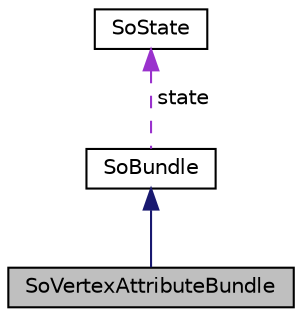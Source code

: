 digraph "SoVertexAttributeBundle"
{
 // LATEX_PDF_SIZE
  edge [fontname="Helvetica",fontsize="10",labelfontname="Helvetica",labelfontsize="10"];
  node [fontname="Helvetica",fontsize="10",shape=record];
  Node1 [label="SoVertexAttributeBundle",height=0.2,width=0.4,color="black", fillcolor="grey75", style="filled", fontcolor="black",tooltip="The SoVertexAttributeBundle class simplifies vertex attribute handling."];
  Node2 -> Node1 [dir="back",color="midnightblue",fontsize="10",style="solid",fontname="Helvetica"];
  Node2 [label="SoBundle",height=0.2,width=0.4,color="black", fillcolor="white", style="filled",URL="$classSoBundle.html",tooltip="The SoBundle class is the superclass for all bundle classes."];
  Node3 -> Node2 [dir="back",color="darkorchid3",fontsize="10",style="dashed",label=" state" ,fontname="Helvetica"];
  Node3 [label="SoState",height=0.2,width=0.4,color="black", fillcolor="white", style="filled",URL="$classSoState.html",tooltip="The SoState class manages the Coin scene graph traversal state data."];
}
